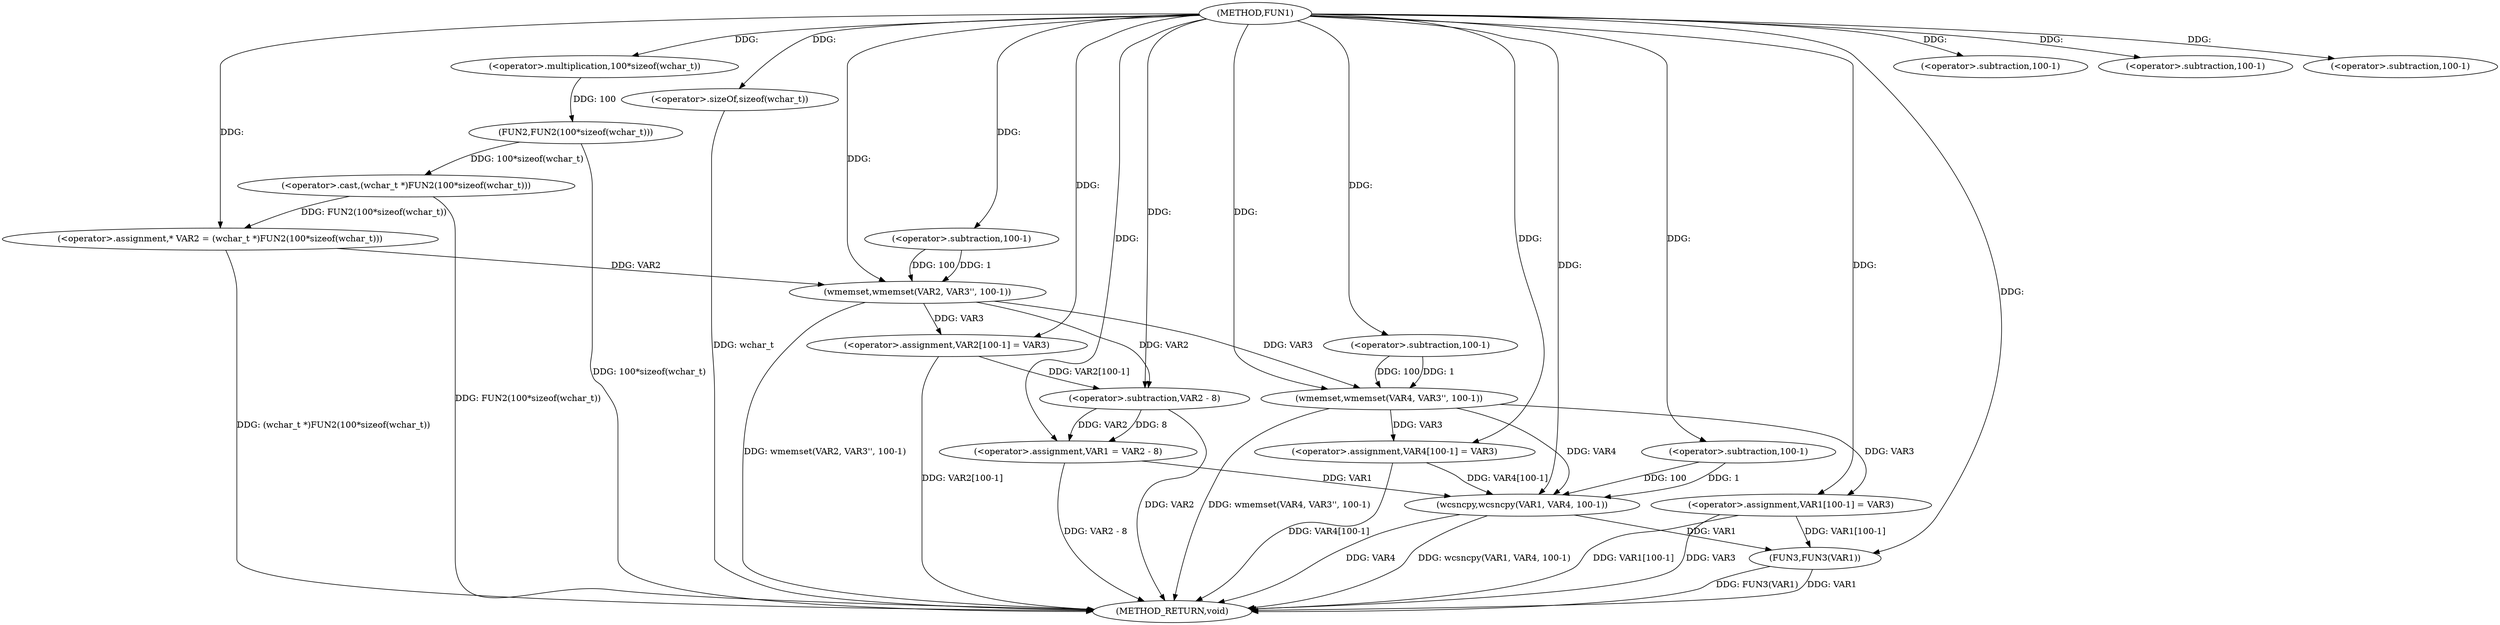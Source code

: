 digraph FUN1 {  
"1000100" [label = "(METHOD,FUN1)" ]
"1000161" [label = "(METHOD_RETURN,void)" ]
"1000104" [label = "(<operator>.assignment,* VAR2 = (wchar_t *)FUN2(100*sizeof(wchar_t)))" ]
"1000106" [label = "(<operator>.cast,(wchar_t *)FUN2(100*sizeof(wchar_t)))" ]
"1000108" [label = "(FUN2,FUN2(100*sizeof(wchar_t)))" ]
"1000109" [label = "(<operator>.multiplication,100*sizeof(wchar_t))" ]
"1000111" [label = "(<operator>.sizeOf,sizeof(wchar_t))" ]
"1000113" [label = "(wmemset,wmemset(VAR2, VAR3'', 100-1))" ]
"1000116" [label = "(<operator>.subtraction,100-1)" ]
"1000119" [label = "(<operator>.assignment,VAR2[100-1] = VAR3)" ]
"1000122" [label = "(<operator>.subtraction,100-1)" ]
"1000126" [label = "(<operator>.assignment,VAR1 = VAR2 - 8)" ]
"1000128" [label = "(<operator>.subtraction,VAR2 - 8)" ]
"1000133" [label = "(wmemset,wmemset(VAR4, VAR3'', 100-1))" ]
"1000136" [label = "(<operator>.subtraction,100-1)" ]
"1000139" [label = "(<operator>.assignment,VAR4[100-1] = VAR3)" ]
"1000142" [label = "(<operator>.subtraction,100-1)" ]
"1000146" [label = "(wcsncpy,wcsncpy(VAR1, VAR4, 100-1))" ]
"1000149" [label = "(<operator>.subtraction,100-1)" ]
"1000152" [label = "(<operator>.assignment,VAR1[100-1] = VAR3)" ]
"1000155" [label = "(<operator>.subtraction,100-1)" ]
"1000159" [label = "(FUN3,FUN3(VAR1))" ]
  "1000159" -> "1000161"  [ label = "DDG: FUN3(VAR1)"] 
  "1000106" -> "1000161"  [ label = "DDG: FUN2(100*sizeof(wchar_t))"] 
  "1000159" -> "1000161"  [ label = "DDG: VAR1"] 
  "1000146" -> "1000161"  [ label = "DDG: VAR4"] 
  "1000152" -> "1000161"  [ label = "DDG: VAR1[100-1]"] 
  "1000126" -> "1000161"  [ label = "DDG: VAR2 - 8"] 
  "1000146" -> "1000161"  [ label = "DDG: wcsncpy(VAR1, VAR4, 100-1)"] 
  "1000139" -> "1000161"  [ label = "DDG: VAR4[100-1]"] 
  "1000128" -> "1000161"  [ label = "DDG: VAR2"] 
  "1000152" -> "1000161"  [ label = "DDG: VAR3"] 
  "1000133" -> "1000161"  [ label = "DDG: wmemset(VAR4, VAR3'', 100-1)"] 
  "1000111" -> "1000161"  [ label = "DDG: wchar_t"] 
  "1000113" -> "1000161"  [ label = "DDG: wmemset(VAR2, VAR3'', 100-1)"] 
  "1000119" -> "1000161"  [ label = "DDG: VAR2[100-1]"] 
  "1000104" -> "1000161"  [ label = "DDG: (wchar_t *)FUN2(100*sizeof(wchar_t))"] 
  "1000108" -> "1000161"  [ label = "DDG: 100*sizeof(wchar_t)"] 
  "1000106" -> "1000104"  [ label = "DDG: FUN2(100*sizeof(wchar_t))"] 
  "1000100" -> "1000104"  [ label = "DDG: "] 
  "1000108" -> "1000106"  [ label = "DDG: 100*sizeof(wchar_t)"] 
  "1000109" -> "1000108"  [ label = "DDG: 100"] 
  "1000100" -> "1000109"  [ label = "DDG: "] 
  "1000100" -> "1000111"  [ label = "DDG: "] 
  "1000104" -> "1000113"  [ label = "DDG: VAR2"] 
  "1000100" -> "1000113"  [ label = "DDG: "] 
  "1000116" -> "1000113"  [ label = "DDG: 100"] 
  "1000116" -> "1000113"  [ label = "DDG: 1"] 
  "1000100" -> "1000116"  [ label = "DDG: "] 
  "1000113" -> "1000119"  [ label = "DDG: VAR3"] 
  "1000100" -> "1000119"  [ label = "DDG: "] 
  "1000100" -> "1000122"  [ label = "DDG: "] 
  "1000128" -> "1000126"  [ label = "DDG: VAR2"] 
  "1000128" -> "1000126"  [ label = "DDG: 8"] 
  "1000100" -> "1000126"  [ label = "DDG: "] 
  "1000113" -> "1000128"  [ label = "DDG: VAR2"] 
  "1000119" -> "1000128"  [ label = "DDG: VAR2[100-1]"] 
  "1000100" -> "1000128"  [ label = "DDG: "] 
  "1000100" -> "1000133"  [ label = "DDG: "] 
  "1000113" -> "1000133"  [ label = "DDG: VAR3"] 
  "1000136" -> "1000133"  [ label = "DDG: 100"] 
  "1000136" -> "1000133"  [ label = "DDG: 1"] 
  "1000100" -> "1000136"  [ label = "DDG: "] 
  "1000133" -> "1000139"  [ label = "DDG: VAR3"] 
  "1000100" -> "1000139"  [ label = "DDG: "] 
  "1000100" -> "1000142"  [ label = "DDG: "] 
  "1000126" -> "1000146"  [ label = "DDG: VAR1"] 
  "1000100" -> "1000146"  [ label = "DDG: "] 
  "1000139" -> "1000146"  [ label = "DDG: VAR4[100-1]"] 
  "1000133" -> "1000146"  [ label = "DDG: VAR4"] 
  "1000149" -> "1000146"  [ label = "DDG: 100"] 
  "1000149" -> "1000146"  [ label = "DDG: 1"] 
  "1000100" -> "1000149"  [ label = "DDG: "] 
  "1000100" -> "1000152"  [ label = "DDG: "] 
  "1000133" -> "1000152"  [ label = "DDG: VAR3"] 
  "1000100" -> "1000155"  [ label = "DDG: "] 
  "1000152" -> "1000159"  [ label = "DDG: VAR1[100-1]"] 
  "1000146" -> "1000159"  [ label = "DDG: VAR1"] 
  "1000100" -> "1000159"  [ label = "DDG: "] 
}

